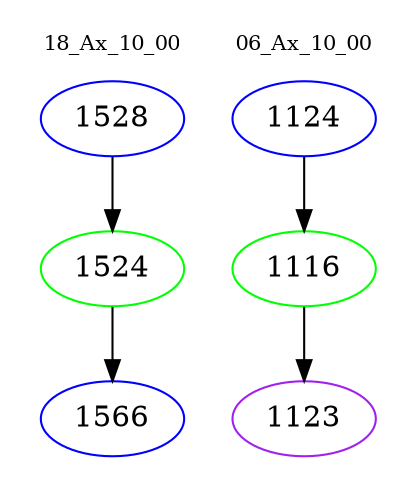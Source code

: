 digraph{
subgraph cluster_0 {
color = white
label = "18_Ax_10_00";
fontsize=10;
T0_1528 [label="1528", color="blue"]
T0_1528 -> T0_1524 [color="black"]
T0_1524 [label="1524", color="green"]
T0_1524 -> T0_1566 [color="black"]
T0_1566 [label="1566", color="blue"]
}
subgraph cluster_1 {
color = white
label = "06_Ax_10_00";
fontsize=10;
T1_1124 [label="1124", color="blue"]
T1_1124 -> T1_1116 [color="black"]
T1_1116 [label="1116", color="green"]
T1_1116 -> T1_1123 [color="black"]
T1_1123 [label="1123", color="purple"]
}
}
